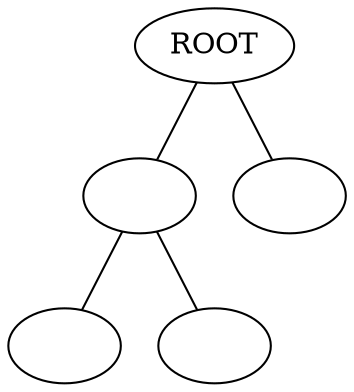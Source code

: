 graph my_graph {
	N0[label="ROOT"];
	N1[label=""];
	N2[label=""];
	N3[label=""];
	N1 -- N2;
	N1 -- N3;
	N4[label=""];
	N0 -- N1;
	N0 -- N4;
}
